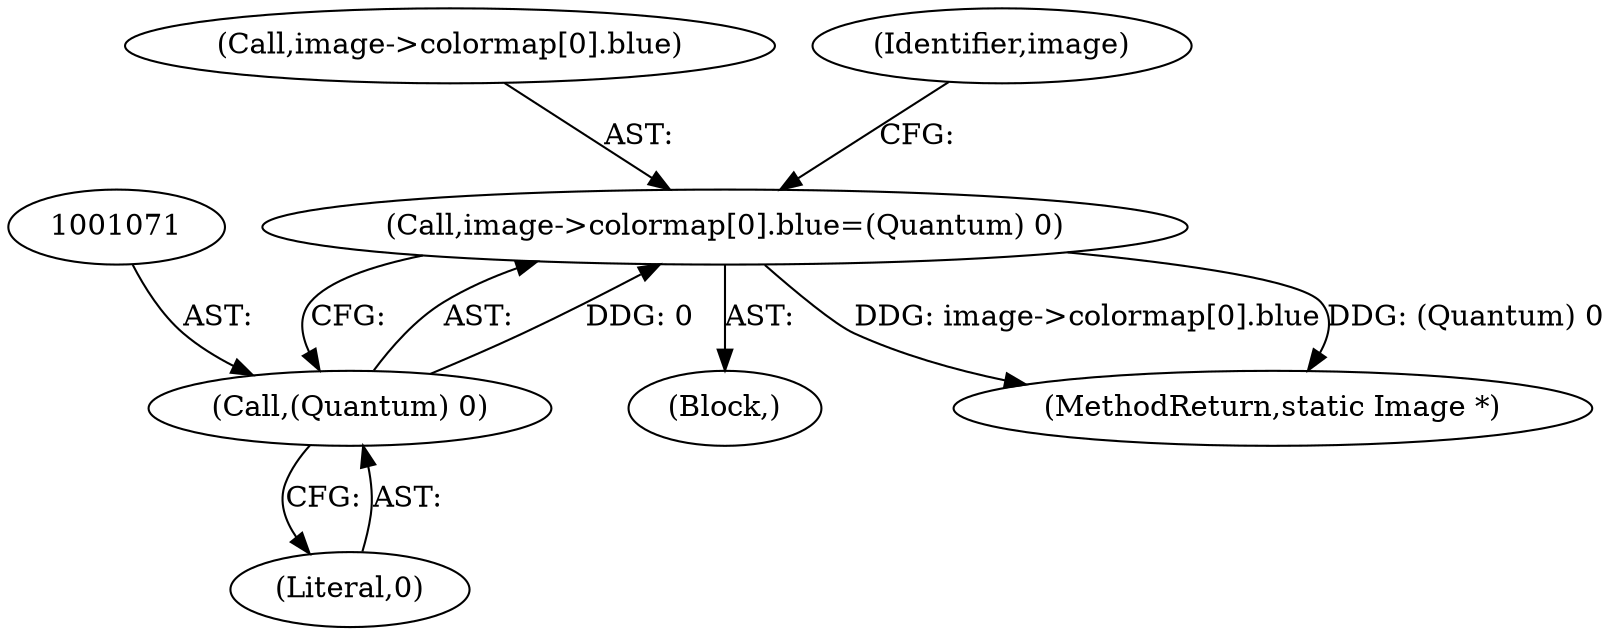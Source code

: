 digraph "0_ImageMagick_f6e9d0d9955e85bdd7540b251cd50d598dacc5e6_44@array" {
"1001062" [label="(Call,image->colormap[0].blue=(Quantum) 0)"];
"1001070" [label="(Call,(Quantum) 0)"];
"1001063" [label="(Call,image->colormap[0].blue)"];
"1001039" [label="(Block,)"];
"1001062" [label="(Call,image->colormap[0].blue=(Quantum) 0)"];
"1001917" [label="(MethodReturn,static Image *)"];
"1001072" [label="(Literal,0)"];
"1001077" [label="(Identifier,image)"];
"1001070" [label="(Call,(Quantum) 0)"];
"1001062" -> "1001039"  [label="AST: "];
"1001062" -> "1001070"  [label="CFG: "];
"1001063" -> "1001062"  [label="AST: "];
"1001070" -> "1001062"  [label="AST: "];
"1001077" -> "1001062"  [label="CFG: "];
"1001062" -> "1001917"  [label="DDG: image->colormap[0].blue"];
"1001062" -> "1001917"  [label="DDG: (Quantum) 0"];
"1001070" -> "1001062"  [label="DDG: 0"];
"1001070" -> "1001072"  [label="CFG: "];
"1001071" -> "1001070"  [label="AST: "];
"1001072" -> "1001070"  [label="AST: "];
}
